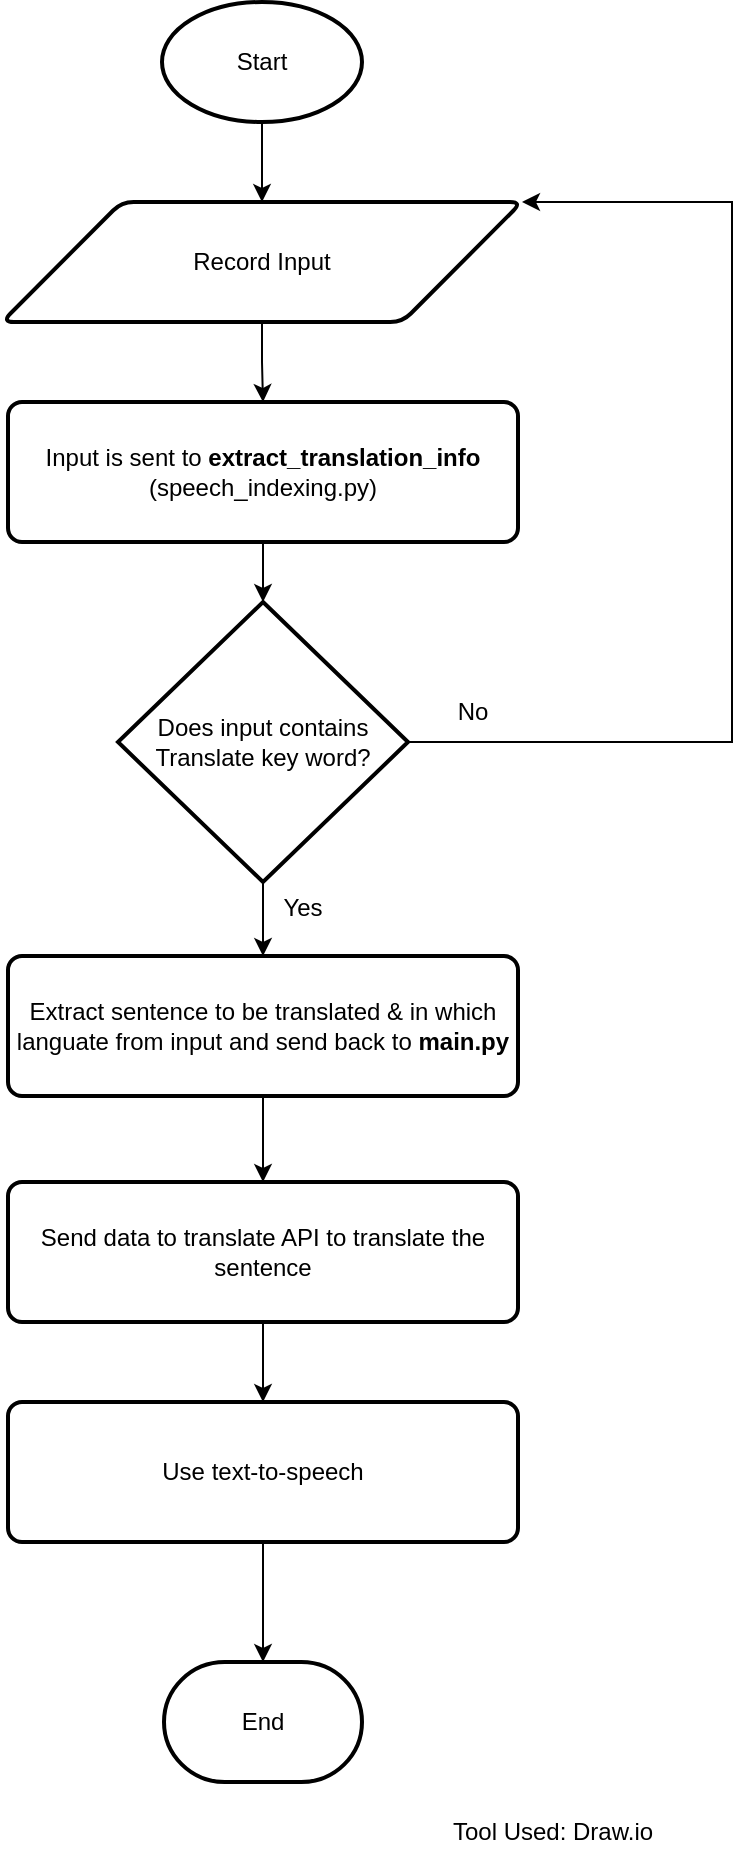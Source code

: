 <mxfile version="24.2.5" type="device">
  <diagram name="Page-1" id="3oECRVs9FXXwJbp_gHhL">
    <mxGraphModel dx="1591" dy="941" grid="1" gridSize="10" guides="1" tooltips="1" connect="1" arrows="1" fold="1" page="1" pageScale="1" pageWidth="850" pageHeight="1100" math="0" shadow="0">
      <root>
        <mxCell id="0" />
        <mxCell id="1" parent="0" />
        <mxCell id="kSgp659HOOLKuzvzk9Ju-11" style="edgeStyle=orthogonalEdgeStyle;rounded=0;orthogonalLoop=1;jettySize=auto;html=1;exitX=0.5;exitY=1;exitDx=0;exitDy=0;exitPerimeter=0;entryX=0.5;entryY=0;entryDx=0;entryDy=0;" edge="1" parent="1" source="kSgp659HOOLKuzvzk9Ju-1" target="kSgp659HOOLKuzvzk9Ju-2">
          <mxGeometry relative="1" as="geometry" />
        </mxCell>
        <mxCell id="kSgp659HOOLKuzvzk9Ju-1" value="Start" style="strokeWidth=2;html=1;shape=mxgraph.flowchart.start_1;whiteSpace=wrap;" vertex="1" parent="1">
          <mxGeometry x="375" y="20" width="100" height="60" as="geometry" />
        </mxCell>
        <mxCell id="kSgp659HOOLKuzvzk9Ju-12" style="edgeStyle=orthogonalEdgeStyle;rounded=0;orthogonalLoop=1;jettySize=auto;html=1;entryX=0.5;entryY=0;entryDx=0;entryDy=0;" edge="1" parent="1" source="kSgp659HOOLKuzvzk9Ju-2" target="kSgp659HOOLKuzvzk9Ju-4">
          <mxGeometry relative="1" as="geometry" />
        </mxCell>
        <mxCell id="kSgp659HOOLKuzvzk9Ju-2" value="Record Input" style="shape=parallelogram;html=1;strokeWidth=2;perimeter=parallelogramPerimeter;whiteSpace=wrap;rounded=1;arcSize=12;size=0.23;" vertex="1" parent="1">
          <mxGeometry x="295" y="120" width="260" height="60" as="geometry" />
        </mxCell>
        <mxCell id="kSgp659HOOLKuzvzk9Ju-4" value="Input is sent to&amp;nbsp;&lt;b&gt;extract_translation_info &lt;/b&gt;(speech_indexing.py)" style="rounded=1;whiteSpace=wrap;html=1;absoluteArcSize=1;arcSize=14;strokeWidth=2;" vertex="1" parent="1">
          <mxGeometry x="298" y="220" width="255" height="70" as="geometry" />
        </mxCell>
        <mxCell id="kSgp659HOOLKuzvzk9Ju-14" style="edgeStyle=orthogonalEdgeStyle;rounded=0;orthogonalLoop=1;jettySize=auto;html=1;exitX=0.5;exitY=1;exitDx=0;exitDy=0;exitPerimeter=0;entryX=0.5;entryY=0;entryDx=0;entryDy=0;" edge="1" parent="1" source="kSgp659HOOLKuzvzk9Ju-5" target="kSgp659HOOLKuzvzk9Ju-6">
          <mxGeometry relative="1" as="geometry" />
        </mxCell>
        <mxCell id="kSgp659HOOLKuzvzk9Ju-15" style="edgeStyle=orthogonalEdgeStyle;rounded=0;orthogonalLoop=1;jettySize=auto;html=1;exitX=1;exitY=0.5;exitDx=0;exitDy=0;exitPerimeter=0;entryX=1;entryY=0;entryDx=0;entryDy=0;" edge="1" parent="1" source="kSgp659HOOLKuzvzk9Ju-5" target="kSgp659HOOLKuzvzk9Ju-2">
          <mxGeometry relative="1" as="geometry">
            <Array as="points">
              <mxPoint x="660" y="390" />
              <mxPoint x="660" y="120" />
            </Array>
          </mxGeometry>
        </mxCell>
        <mxCell id="kSgp659HOOLKuzvzk9Ju-5" value="Does input contains Translate key word?" style="strokeWidth=2;html=1;shape=mxgraph.flowchart.decision;whiteSpace=wrap;" vertex="1" parent="1">
          <mxGeometry x="353" y="320" width="145" height="140" as="geometry" />
        </mxCell>
        <mxCell id="kSgp659HOOLKuzvzk9Ju-16" style="edgeStyle=orthogonalEdgeStyle;rounded=0;orthogonalLoop=1;jettySize=auto;html=1;exitX=0.5;exitY=1;exitDx=0;exitDy=0;" edge="1" parent="1" source="kSgp659HOOLKuzvzk9Ju-6" target="kSgp659HOOLKuzvzk9Ju-8">
          <mxGeometry relative="1" as="geometry" />
        </mxCell>
        <mxCell id="kSgp659HOOLKuzvzk9Ju-6" value="Extract sentence to be translated &amp;amp; in which languate from input and send back to &lt;b&gt;main.py&lt;/b&gt;" style="rounded=1;whiteSpace=wrap;html=1;absoluteArcSize=1;arcSize=14;strokeWidth=2;" vertex="1" parent="1">
          <mxGeometry x="298" y="497" width="255" height="70" as="geometry" />
        </mxCell>
        <mxCell id="kSgp659HOOLKuzvzk9Ju-17" style="edgeStyle=orthogonalEdgeStyle;rounded=0;orthogonalLoop=1;jettySize=auto;html=1;exitX=0.5;exitY=1;exitDx=0;exitDy=0;" edge="1" parent="1" source="kSgp659HOOLKuzvzk9Ju-8" target="kSgp659HOOLKuzvzk9Ju-9">
          <mxGeometry relative="1" as="geometry" />
        </mxCell>
        <mxCell id="kSgp659HOOLKuzvzk9Ju-8" value="Send data to translate API to translate the sentence" style="rounded=1;whiteSpace=wrap;html=1;absoluteArcSize=1;arcSize=14;strokeWidth=2;" vertex="1" parent="1">
          <mxGeometry x="298" y="610" width="255" height="70" as="geometry" />
        </mxCell>
        <mxCell id="kSgp659HOOLKuzvzk9Ju-9" value="Use text-to-speech" style="rounded=1;whiteSpace=wrap;html=1;absoluteArcSize=1;arcSize=14;strokeWidth=2;" vertex="1" parent="1">
          <mxGeometry x="298" y="720" width="255" height="70" as="geometry" />
        </mxCell>
        <mxCell id="kSgp659HOOLKuzvzk9Ju-10" value="End" style="strokeWidth=2;html=1;shape=mxgraph.flowchart.terminator;whiteSpace=wrap;" vertex="1" parent="1">
          <mxGeometry x="376" y="850" width="99" height="60" as="geometry" />
        </mxCell>
        <mxCell id="kSgp659HOOLKuzvzk9Ju-13" style="edgeStyle=orthogonalEdgeStyle;rounded=0;orthogonalLoop=1;jettySize=auto;html=1;exitX=0.5;exitY=1;exitDx=0;exitDy=0;entryX=0.5;entryY=0;entryDx=0;entryDy=0;entryPerimeter=0;" edge="1" parent="1" source="kSgp659HOOLKuzvzk9Ju-4" target="kSgp659HOOLKuzvzk9Ju-5">
          <mxGeometry relative="1" as="geometry" />
        </mxCell>
        <mxCell id="kSgp659HOOLKuzvzk9Ju-19" style="edgeStyle=orthogonalEdgeStyle;rounded=0;orthogonalLoop=1;jettySize=auto;html=1;exitX=0.5;exitY=1;exitDx=0;exitDy=0;entryX=0.5;entryY=0;entryDx=0;entryDy=0;entryPerimeter=0;" edge="1" parent="1" source="kSgp659HOOLKuzvzk9Ju-9" target="kSgp659HOOLKuzvzk9Ju-10">
          <mxGeometry relative="1" as="geometry" />
        </mxCell>
        <mxCell id="kSgp659HOOLKuzvzk9Ju-20" value="No" style="text;html=1;align=center;verticalAlign=middle;resizable=0;points=[];autosize=1;strokeColor=none;fillColor=none;" vertex="1" parent="1">
          <mxGeometry x="510" y="360" width="40" height="30" as="geometry" />
        </mxCell>
        <mxCell id="kSgp659HOOLKuzvzk9Ju-21" value="Yes" style="text;html=1;align=center;verticalAlign=middle;resizable=0;points=[];autosize=1;strokeColor=none;fillColor=none;" vertex="1" parent="1">
          <mxGeometry x="425" y="458" width="40" height="30" as="geometry" />
        </mxCell>
        <mxCell id="kSgp659HOOLKuzvzk9Ju-22" value="Tool Used: Draw.io" style="text;html=1;align=center;verticalAlign=middle;resizable=0;points=[];autosize=1;strokeColor=none;fillColor=none;" vertex="1" parent="1">
          <mxGeometry x="510" y="920" width="120" height="30" as="geometry" />
        </mxCell>
      </root>
    </mxGraphModel>
  </diagram>
</mxfile>
